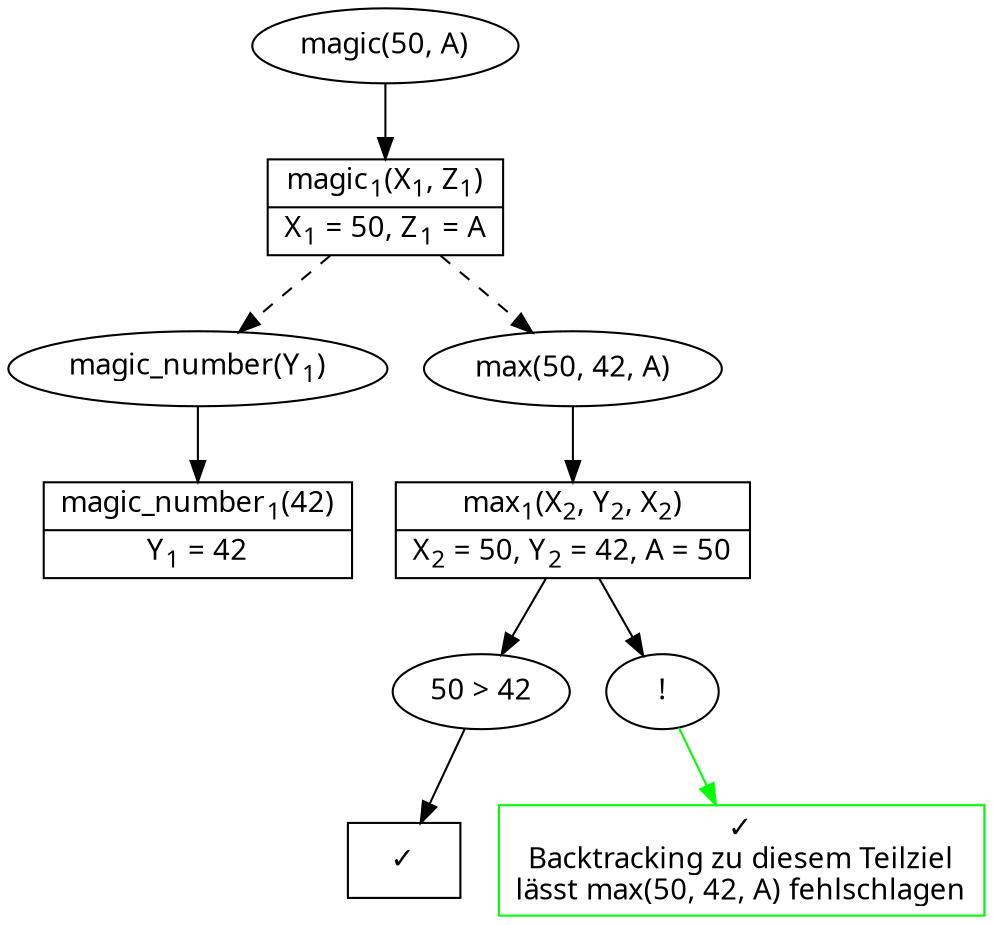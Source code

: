 digraph VIPER_visualization_cut {
    node [fontname = "Fira Mono"];

    root [label = "magic(50, A)"];
    root_success [
        shape = record,
        label = <{magic<sub>1</sub>(X<sub>1</sub>, Z<sub>1</sub>)|X<sub>1</sub> = 50, Z<sub>1</sub> = A}>
    ];
    subgoal1 [label = <magic_number(Y<sub>1</sub>)>];
    subgoal2 [label = <max(50, 42, A)>];

    magic_number_solution [
        shape = record,
        label = <{magic_number<sub>1</sub>(42)|Y<sub>1</sub> = 42}>
    ];

    max_solution [
        shape = record,
        label = <{max<sub>1</sub>(X<sub>2</sub>, Y<sub>2</sub>, X<sub>2</sub>)|X<sub>2</sub> = 50, Y<sub>2</sub> = 42, A = 50}>
    ];

    max_comparison [
        label = "50 > 42"
    ];

    max_cut [
        label = "!"
    ];

    comparison_success [
        shape = record,
        label = "✓"
    ];

    cut_success [
        shape = record,
        color = green,
        label = "✓\nBacktracking zu diesem Teilziel\nlässt max(50, 42, A) fehlschlagen"
    ];

    // this ensures that subgoal1 is always left of subgoal2
    // and that they are always on the same level
    // try commenting the rank = same line and see what happens
    {rank = same; subgoal1; subgoal2}
    subgoal1 -> subgoal2 [style=invis];

    {rank = same; max_comparison; max_cut}
    max_comparison -> max_cut [style=invis];

    root -> root_success;
    root_success -> subgoal1 [style=dashed];
    root_success -> subgoal2 [style=dashed];

    subgoal1 -> magic_number_solution;
    subgoal2 -> max_solution;

    max_solution -> max_comparison;
    max_solution -> max_cut;

    max_comparison -> comparison_success;
    max_cut -> cut_success [color = green];
}
